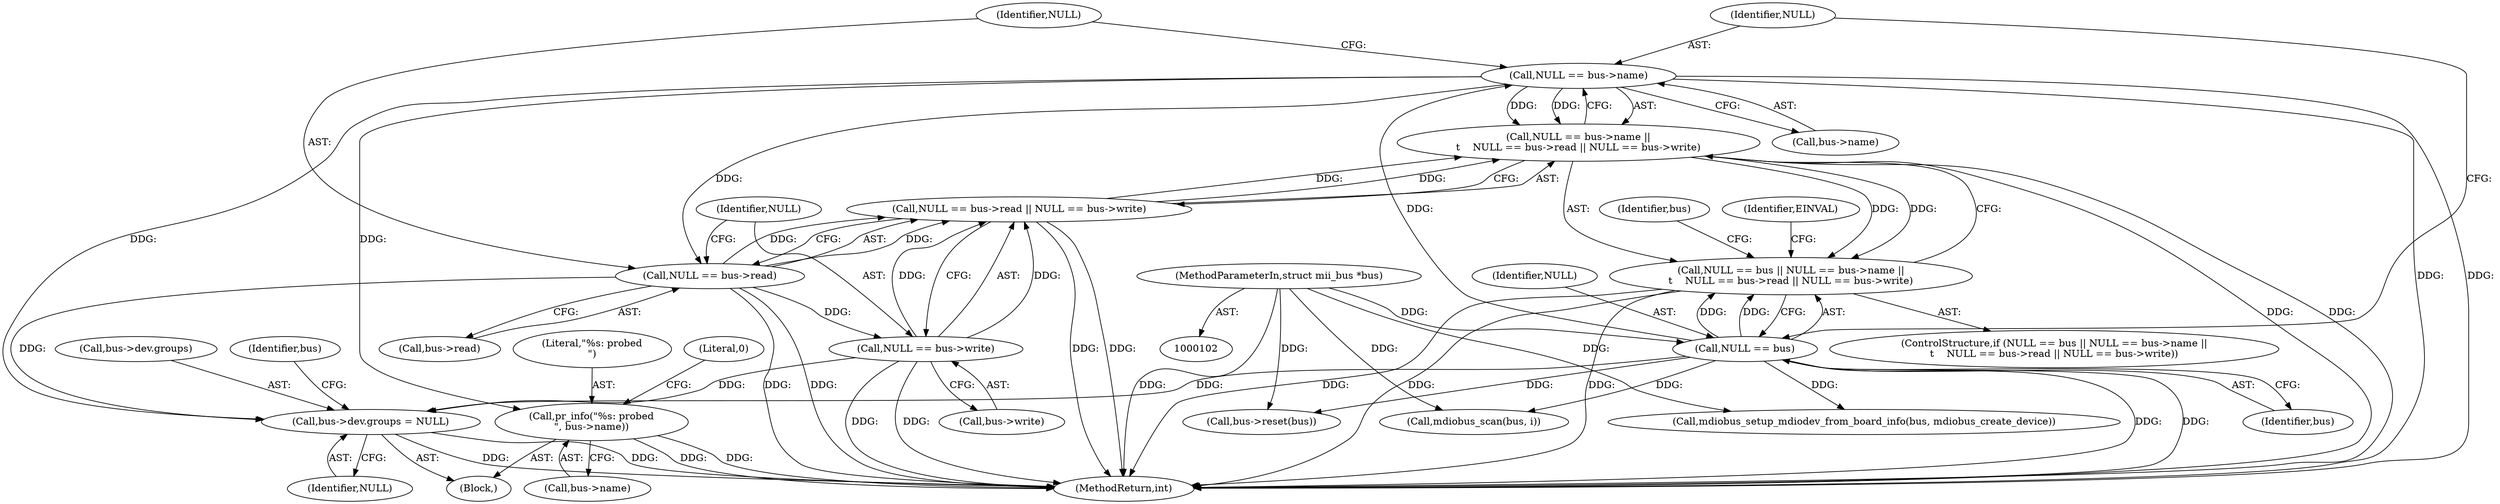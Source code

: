 digraph "0_linux_6ff7b060535e87c2ae14dd8548512abfdda528fb@pointer" {
"1000116" [label="(Call,NULL == bus->name)"];
"1000112" [label="(Call,NULL == bus)"];
"1000103" [label="(MethodParameterIn,struct mii_bus *bus)"];
"1000115" [label="(Call,NULL == bus->name ||\n\t    NULL == bus->read || NULL == bus->write)"];
"1000111" [label="(Call,NULL == bus || NULL == bus->name ||\n\t    NULL == bus->read || NULL == bus->write)"];
"1000122" [label="(Call,NULL == bus->read)"];
"1000121" [label="(Call,NULL == bus->read || NULL == bus->write)"];
"1000127" [label="(Call,NULL == bus->write)"];
"1000163" [label="(Call,bus->dev.groups = NULL)"];
"1000307" [label="(Call,pr_info(\"%s: probed\n\", bus->name))"];
"1000139" [label="(Identifier,bus)"];
"1000307" [label="(Call,pr_info(\"%s: probed\n\", bus->name))"];
"1000128" [label="(Identifier,NULL)"];
"1000122" [label="(Call,NULL == bus->read)"];
"1000281" [label="(Call,mdiobus_scan(bus, i))"];
"1000117" [label="(Identifier,NULL)"];
"1000111" [label="(Call,NULL == bus || NULL == bus->name ||\n\t    NULL == bus->read || NULL == bus->write)"];
"1000110" [label="(ControlStructure,if (NULL == bus || NULL == bus->name ||\n\t    NULL == bus->read || NULL == bus->write))"];
"1000113" [label="(Identifier,NULL)"];
"1000164" [label="(Call,bus->dev.groups)"];
"1000118" [label="(Call,bus->name)"];
"1000309" [label="(Call,bus->name)"];
"1000169" [label="(Identifier,NULL)"];
"1000308" [label="(Literal,\"%s: probed\n\")"];
"1000299" [label="(Call,mdiobus_setup_mdiodev_from_board_info(bus, mdiobus_create_device))"];
"1000124" [label="(Call,bus->read)"];
"1000129" [label="(Call,bus->write)"];
"1000127" [label="(Call,NULL == bus->write)"];
"1000112" [label="(Call,NULL == bus)"];
"1000255" [label="(Call,bus->reset(bus))"];
"1000103" [label="(MethodParameterIn,struct mii_bus *bus)"];
"1000163" [label="(Call,bus->dev.groups = NULL)"];
"1000116" [label="(Call,NULL == bus->name)"];
"1000115" [label="(Call,NULL == bus->name ||\n\t    NULL == bus->read || NULL == bus->write)"];
"1000134" [label="(Identifier,EINVAL)"];
"1000114" [label="(Identifier,bus)"];
"1000313" [label="(Literal,0)"];
"1000173" [label="(Identifier,bus)"];
"1000105" [label="(Block,)"];
"1000352" [label="(MethodReturn,int)"];
"1000121" [label="(Call,NULL == bus->read || NULL == bus->write)"];
"1000123" [label="(Identifier,NULL)"];
"1000116" -> "1000115"  [label="AST: "];
"1000116" -> "1000118"  [label="CFG: "];
"1000117" -> "1000116"  [label="AST: "];
"1000118" -> "1000116"  [label="AST: "];
"1000123" -> "1000116"  [label="CFG: "];
"1000115" -> "1000116"  [label="CFG: "];
"1000116" -> "1000352"  [label="DDG: "];
"1000116" -> "1000352"  [label="DDG: "];
"1000116" -> "1000115"  [label="DDG: "];
"1000116" -> "1000115"  [label="DDG: "];
"1000112" -> "1000116"  [label="DDG: "];
"1000116" -> "1000122"  [label="DDG: "];
"1000116" -> "1000163"  [label="DDG: "];
"1000116" -> "1000307"  [label="DDG: "];
"1000112" -> "1000111"  [label="AST: "];
"1000112" -> "1000114"  [label="CFG: "];
"1000113" -> "1000112"  [label="AST: "];
"1000114" -> "1000112"  [label="AST: "];
"1000117" -> "1000112"  [label="CFG: "];
"1000111" -> "1000112"  [label="CFG: "];
"1000112" -> "1000352"  [label="DDG: "];
"1000112" -> "1000352"  [label="DDG: "];
"1000112" -> "1000111"  [label="DDG: "];
"1000112" -> "1000111"  [label="DDG: "];
"1000103" -> "1000112"  [label="DDG: "];
"1000112" -> "1000163"  [label="DDG: "];
"1000112" -> "1000255"  [label="DDG: "];
"1000112" -> "1000281"  [label="DDG: "];
"1000112" -> "1000299"  [label="DDG: "];
"1000103" -> "1000102"  [label="AST: "];
"1000103" -> "1000352"  [label="DDG: "];
"1000103" -> "1000255"  [label="DDG: "];
"1000103" -> "1000281"  [label="DDG: "];
"1000103" -> "1000299"  [label="DDG: "];
"1000115" -> "1000111"  [label="AST: "];
"1000115" -> "1000121"  [label="CFG: "];
"1000121" -> "1000115"  [label="AST: "];
"1000111" -> "1000115"  [label="CFG: "];
"1000115" -> "1000352"  [label="DDG: "];
"1000115" -> "1000352"  [label="DDG: "];
"1000115" -> "1000111"  [label="DDG: "];
"1000115" -> "1000111"  [label="DDG: "];
"1000121" -> "1000115"  [label="DDG: "];
"1000121" -> "1000115"  [label="DDG: "];
"1000111" -> "1000110"  [label="AST: "];
"1000134" -> "1000111"  [label="CFG: "];
"1000139" -> "1000111"  [label="CFG: "];
"1000111" -> "1000352"  [label="DDG: "];
"1000111" -> "1000352"  [label="DDG: "];
"1000111" -> "1000352"  [label="DDG: "];
"1000122" -> "1000121"  [label="AST: "];
"1000122" -> "1000124"  [label="CFG: "];
"1000123" -> "1000122"  [label="AST: "];
"1000124" -> "1000122"  [label="AST: "];
"1000128" -> "1000122"  [label="CFG: "];
"1000121" -> "1000122"  [label="CFG: "];
"1000122" -> "1000352"  [label="DDG: "];
"1000122" -> "1000352"  [label="DDG: "];
"1000122" -> "1000121"  [label="DDG: "];
"1000122" -> "1000121"  [label="DDG: "];
"1000122" -> "1000127"  [label="DDG: "];
"1000122" -> "1000163"  [label="DDG: "];
"1000121" -> "1000127"  [label="CFG: "];
"1000127" -> "1000121"  [label="AST: "];
"1000121" -> "1000352"  [label="DDG: "];
"1000121" -> "1000352"  [label="DDG: "];
"1000127" -> "1000121"  [label="DDG: "];
"1000127" -> "1000121"  [label="DDG: "];
"1000127" -> "1000129"  [label="CFG: "];
"1000128" -> "1000127"  [label="AST: "];
"1000129" -> "1000127"  [label="AST: "];
"1000127" -> "1000352"  [label="DDG: "];
"1000127" -> "1000352"  [label="DDG: "];
"1000127" -> "1000163"  [label="DDG: "];
"1000163" -> "1000105"  [label="AST: "];
"1000163" -> "1000169"  [label="CFG: "];
"1000164" -> "1000163"  [label="AST: "];
"1000169" -> "1000163"  [label="AST: "];
"1000173" -> "1000163"  [label="CFG: "];
"1000163" -> "1000352"  [label="DDG: "];
"1000163" -> "1000352"  [label="DDG: "];
"1000307" -> "1000105"  [label="AST: "];
"1000307" -> "1000309"  [label="CFG: "];
"1000308" -> "1000307"  [label="AST: "];
"1000309" -> "1000307"  [label="AST: "];
"1000313" -> "1000307"  [label="CFG: "];
"1000307" -> "1000352"  [label="DDG: "];
"1000307" -> "1000352"  [label="DDG: "];
}
